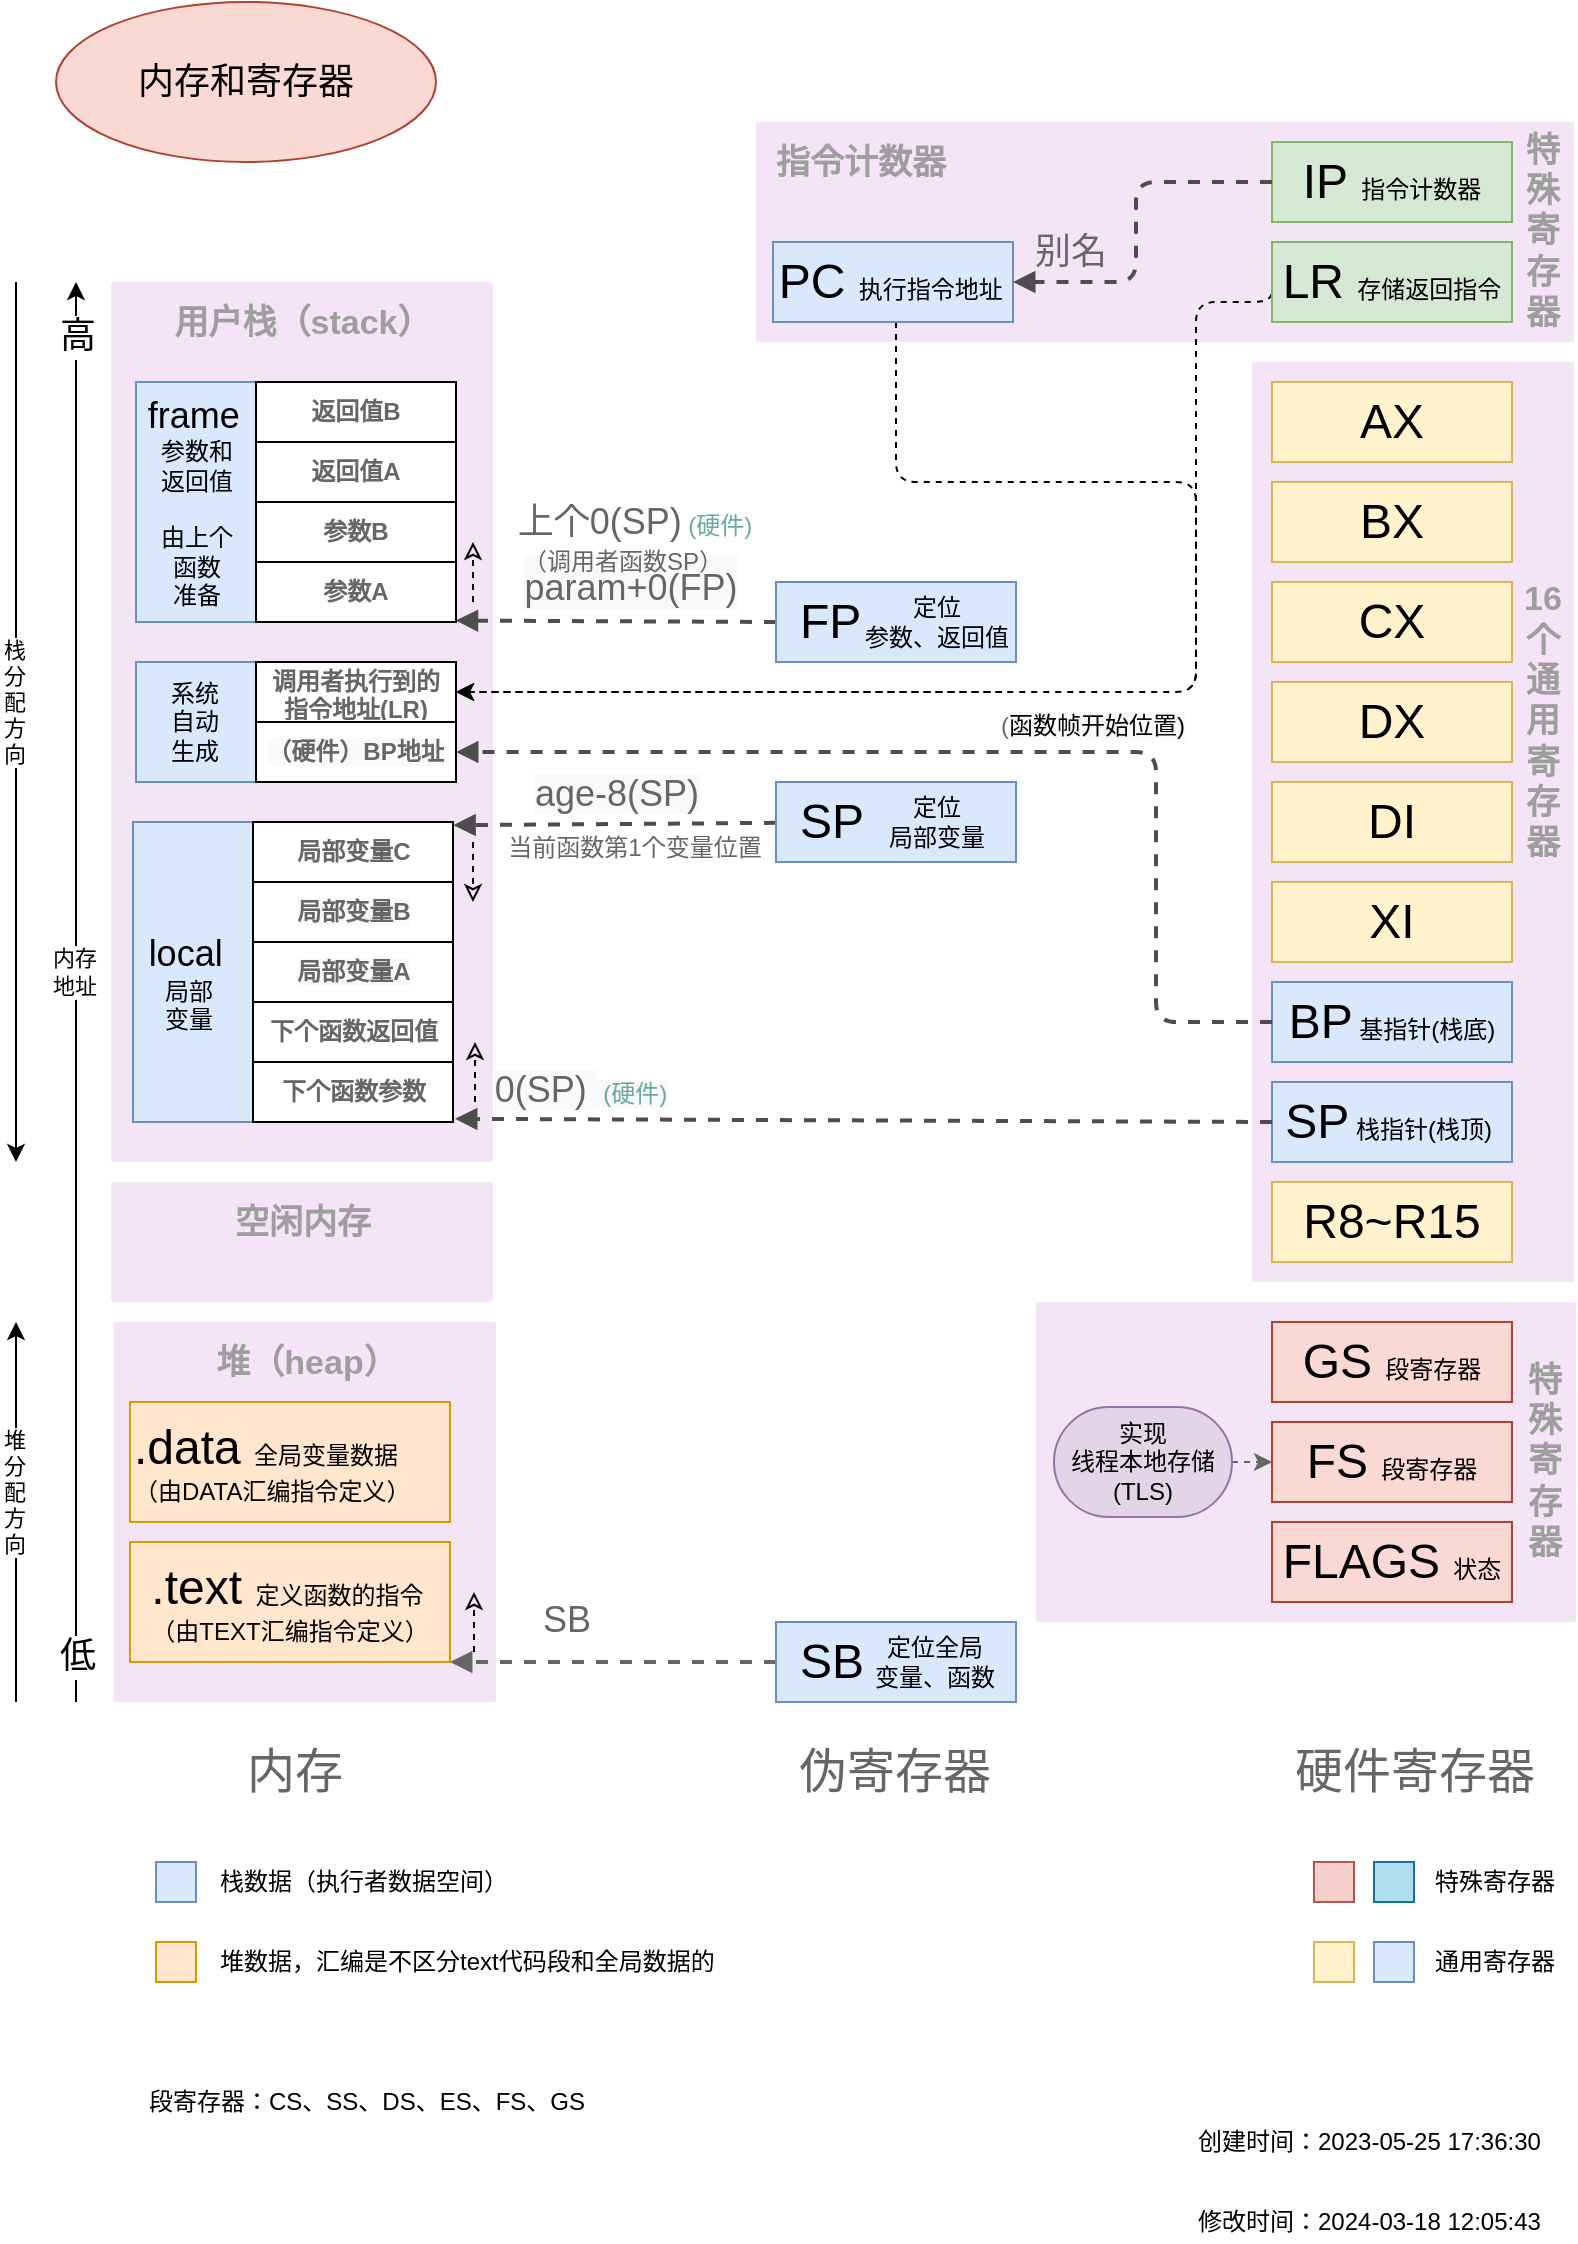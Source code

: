 <mxfile version="14.6.13" type="device"><diagram id="_9jU_y9cIoJaPiFrmsHA" name="第 1 页"><mxGraphModel dx="1106" dy="900" grid="1" gridSize="10" guides="1" tooltips="1" connect="1" arrows="1" fold="1" page="1" pageScale="1" pageWidth="827" pageHeight="1169" math="0" shadow="0"><root><mxCell id="0"/><mxCell id="1" parent="0"/><mxCell id="GEC_z9Wxv2ZtqT4sOv7b-8" value="" style="points=[[0,0,0],[0.25,0,0],[0.5,0,0],[0.75,0,0],[1,0,0],[1,0.25,0],[1,0.5,0],[1,0.75,0],[1,1,0],[0.75,1,0],[0.5,1,0],[0.25,1,0],[0,1,0],[0,0.75,0],[0,0.5,0],[0,0.25,0]];rounded=1;absoluteArcSize=1;arcSize=2;html=1;strokeColor=none;gradientColor=none;shadow=0;dashed=0;fontSize=12;fontColor=#9E9E9E;align=center;verticalAlign=top;spacing=10;spacingTop=-4;fillColor=#F3E5F5;" vertex="1" parent="1"><mxGeometry x="530" y="690" width="270" height="160" as="geometry"/></mxCell><mxCell id="GEC_z9Wxv2ZtqT4sOv7b-4" value="" style="points=[[0,0,0],[0.25,0,0],[0.5,0,0],[0.75,0,0],[1,0,0],[1,0.25,0],[1,0.5,0],[1,0.75,0],[1,1,0],[0.75,1,0],[0.5,1,0],[0.25,1,0],[0,1,0],[0,0.75,0],[0,0.5,0],[0,0.25,0]];rounded=1;absoluteArcSize=1;arcSize=2;html=1;strokeColor=none;gradientColor=none;shadow=0;dashed=0;fontSize=12;fontColor=#9E9E9E;align=center;verticalAlign=top;spacing=10;spacingTop=-4;fillColor=#F3E5F5;" vertex="1" parent="1"><mxGeometry x="638" y="220" width="161" height="460" as="geometry"/></mxCell><mxCell id="GEC_z9Wxv2ZtqT4sOv7b-2" value="&lt;font style=&quot;font-size: 17px&quot;&gt;&lt;b&gt;指令计数器&lt;/b&gt;&lt;/font&gt;" style="points=[[0,0,0],[0.25,0,0],[0.5,0,0],[0.75,0,0],[1,0,0],[1,0.25,0],[1,0.5,0],[1,0.75,0],[1,1,0],[0.75,1,0],[0.5,1,0],[0.25,1,0],[0,1,0],[0,0.75,0],[0,0.5,0],[0,0.25,0]];rounded=1;absoluteArcSize=1;arcSize=2;html=1;strokeColor=none;gradientColor=none;shadow=0;dashed=0;fontSize=12;fontColor=#9E9E9E;align=left;verticalAlign=top;spacing=10;spacingTop=-4;fillColor=#F3E5F5;" vertex="1" parent="1"><mxGeometry x="390" y="100" width="409" height="110" as="geometry"/></mxCell><mxCell id="xG5q9P5-n4BOhxE1nkDH-1" value="&lt;font style=&quot;font-size: 17px&quot;&gt;&lt;b&gt;用户栈（stack）&lt;/b&gt;&lt;/font&gt;" style="points=[[0,0,0],[0.25,0,0],[0.5,0,0],[0.75,0,0],[1,0,0],[1,0.25,0],[1,0.5,0],[1,0.75,0],[1,1,0],[0.75,1,0],[0.5,1,0],[0.25,1,0],[0,1,0],[0,0.75,0],[0,0.5,0],[0,0.25,0]];rounded=1;absoluteArcSize=1;arcSize=2;html=1;strokeColor=none;gradientColor=none;shadow=0;dashed=0;fontSize=12;fontColor=#9E9E9E;align=center;verticalAlign=top;spacing=10;spacingTop=-4;fillColor=#F3E5F5;" parent="1" vertex="1"><mxGeometry x="67.5" y="180" width="191" height="440" as="geometry"/></mxCell><mxCell id="xG5q9P5-n4BOhxE1nkDH-3" value="堆（heap）" style="points=[[0,0,0],[0.25,0,0],[0.5,0,0],[0.75,0,0],[1,0,0],[1,0.25,0],[1,0.5,0],[1,0.75,0],[1,1,0],[0.75,1,0],[0.5,1,0],[0.25,1,0],[0,1,0],[0,0.75,0],[0,0.5,0],[0,0.25,0]];rounded=1;absoluteArcSize=1;arcSize=2;html=1;strokeColor=none;gradientColor=none;shadow=0;dashed=0;fontSize=17;fontColor=#9E9E9E;align=center;verticalAlign=top;spacing=10;spacingTop=-4;fillColor=#F3E5F5;fontStyle=1" parent="1" vertex="1"><mxGeometry x="69" y="700" width="191" height="190" as="geometry"/></mxCell><mxCell id="A-30bBlidZVVHHvsrLKz-10" value="内存" style="text;html=1;align=center;verticalAlign=middle;resizable=0;points=[];autosize=1;strokeColor=none;fontColor=#666;fontSize=24;" parent="1" vertex="1"><mxGeometry x="129" y="910" width="60" height="30" as="geometry"/></mxCell><mxCell id="A-30bBlidZVVHHvsrLKz-22" value="FLAGS&amp;nbsp;&lt;font style=&quot;font-size: 12px&quot;&gt;状态&lt;/font&gt;" style="whiteSpace=wrap;html=1;fontSize=24;fillColor=#fad9d5;strokeColor=#ae4132;" parent="1" vertex="1"><mxGeometry x="648" y="800" width="120" height="40" as="geometry"/></mxCell><mxCell id="A-30bBlidZVVHHvsrLKz-23" value="DX" style="whiteSpace=wrap;html=1;fontSize=24;fillColor=#fff2cc;strokeColor=#d6b656;" parent="1" vertex="1"><mxGeometry x="648" y="380" width="120" height="40" as="geometry"/></mxCell><mxCell id="A-30bBlidZVVHHvsrLKz-24" value="IP&amp;nbsp;&lt;font style=&quot;font-size: 12px&quot;&gt;指令计数器&lt;/font&gt;" style="whiteSpace=wrap;html=1;fontSize=24;strokeColor=#82b366;fillColor=#D5E8D4;" parent="1" vertex="1"><mxGeometry x="648" y="110" width="120" height="40" as="geometry"/></mxCell><mxCell id="A-30bBlidZVVHHvsrLKz-25" value="CX" style="whiteSpace=wrap;html=1;fontSize=24;fillColor=#fff2cc;strokeColor=#d6b656;" parent="1" vertex="1"><mxGeometry x="648" y="330" width="120" height="40" as="geometry"/></mxCell><mxCell id="A-30bBlidZVVHHvsrLKz-26" value="BP&lt;font style=&quot;font-size: 12px&quot;&gt;&amp;nbsp;&lt;/font&gt;&lt;font style=&quot;font-size: 12px&quot;&gt;&lt;font style=&quot;font-size: 12px&quot;&gt;&lt;font style=&quot;font-size: 12px&quot;&gt;基指针(&lt;/font&gt;栈底)&lt;/font&gt;&lt;br&gt;&lt;/font&gt;" style="whiteSpace=wrap;html=1;fontSize=24;fillColor=#dae8fc;strokeColor=#6c8ebf;" parent="1" vertex="1"><mxGeometry x="648" y="530" width="120" height="40" as="geometry"/></mxCell><mxCell id="A-30bBlidZVVHHvsrLKz-27" value="R8~R15" style="whiteSpace=wrap;html=1;fontSize=24;fillColor=#fff2cc;strokeColor=#d6b656;" parent="1" vertex="1"><mxGeometry x="648" y="630" width="120" height="40" as="geometry"/></mxCell><mxCell id="A-30bBlidZVVHHvsrLKz-28" value="AX" style="whiteSpace=wrap;html=1;fontSize=24;fillColor=#fff2cc;strokeColor=#d6b656;" parent="1" vertex="1"><mxGeometry x="648" y="230" width="120" height="40" as="geometry"/></mxCell><mxCell id="A-30bBlidZVVHHvsrLKz-29" value="BX" style="whiteSpace=wrap;html=1;fontSize=24;fillColor=#fff2cc;strokeColor=#d6b656;" parent="1" vertex="1"><mxGeometry x="648" y="280" width="120" height="40" as="geometry"/></mxCell><mxCell id="A-30bBlidZVVHHvsrLKz-30" value="SP&lt;font style=&quot;font-size: 12px&quot;&gt;&amp;nbsp;&lt;font style=&quot;font-size: 12px&quot;&gt;栈指针(栈顶)&lt;/font&gt;&lt;/font&gt;&lt;font style=&quot;font-size: 12px&quot;&gt;&amp;nbsp;&lt;/font&gt;" style="whiteSpace=wrap;html=1;fontSize=24;fillColor=#dae8fc;strokeColor=#6c8ebf;" parent="1" vertex="1"><mxGeometry x="648" y="580" width="120" height="40" as="geometry"/></mxCell><mxCell id="A-30bBlidZVVHHvsrLKz-35" value=".data&amp;nbsp;&lt;span style=&quot;font-size: 12px&quot;&gt;全局变量数据&lt;br&gt;&lt;div style=&quot;text-align: center&quot;&gt;&lt;span&gt;（由DATA汇编指令定义）&lt;/span&gt;&lt;/div&gt;&lt;/span&gt;" style="whiteSpace=wrap;html=1;fontSize=24;fillColor=#ffe6cc;strokeColor=#d79b00;align=left;" parent="1" vertex="1"><mxGeometry x="77" y="740" width="160" height="60" as="geometry"/></mxCell><mxCell id="A-30bBlidZVVHHvsrLKz-38" value="&lt;div style=&quot;text-align: left&quot;&gt;&lt;span&gt;.text&amp;nbsp;&lt;/span&gt;&lt;font style=&quot;font-size: 12px&quot;&gt;定义函数的指令&lt;/font&gt;&lt;/div&gt;&lt;font style=&quot;font-size: 12px&quot;&gt;&lt;div style=&quot;text-align: left&quot;&gt;&lt;span&gt;（由TEXT汇编指令定义）&lt;/span&gt;&lt;/div&gt;&lt;/font&gt;" style="whiteSpace=wrap;html=1;fontSize=24;fillColor=#ffe6cc;strokeColor=#d79b00;" parent="1" vertex="1"><mxGeometry x="77" y="810" width="160" height="60" as="geometry"/></mxCell><mxCell id="A-30bBlidZVVHHvsrLKz-39" value="硬件寄存器" style="text;html=1;align=center;verticalAlign=middle;resizable=0;points=[];autosize=1;strokeColor=none;fontSize=24;fontColor=#666;" parent="1" vertex="1"><mxGeometry x="648.5" y="910" width="140" height="30" as="geometry"/></mxCell><mxCell id="GEC_z9Wxv2ZtqT4sOv7b-3" style="edgeStyle=orthogonalEdgeStyle;rounded=1;orthogonalLoop=1;jettySize=auto;html=1;entryX=1;entryY=0.5;entryDx=0;entryDy=0;dashed=1;labelBackgroundColor=none;" edge="1" parent="1" source="A-30bBlidZVVHHvsrLKz-40" target="Opzh6pNCMMggFiewdDcl-34"><mxGeometry relative="1" as="geometry"><Array as="points"><mxPoint x="460" y="280"/><mxPoint x="610" y="280"/><mxPoint x="610" y="385"/></Array></mxGeometry></mxCell><mxCell id="A-30bBlidZVVHHvsrLKz-40" value="PC&amp;nbsp;&lt;font style=&quot;font-size: 12px&quot;&gt;执行指令地址&amp;nbsp;&lt;/font&gt;" style="whiteSpace=wrap;html=1;fontSize=24;fillColor=#dae8fc;strokeColor=#6c8ebf;align=center;" parent="1" vertex="1"><mxGeometry x="398.5" y="160" width="120" height="40" as="geometry"/></mxCell><mxCell id="A-30bBlidZVVHHvsrLKz-53" value="伪寄存器" style="text;html=1;align=center;verticalAlign=middle;resizable=0;points=[];autosize=1;strokeColor=none;fontSize=24;fontColor=#666;" parent="1" vertex="1"><mxGeometry x="403.5" y="910" width="110" height="30" as="geometry"/></mxCell><mxCell id="A-30bBlidZVVHHvsrLKz-58" value="&lt;span style=&quot;font-size: 18px ; background-color: rgb(248 , 249 , 250)&quot;&gt;0(SP)&amp;nbsp;&lt;/span&gt;&lt;span style=&quot;color: rgb(103 , 171 , 159) ; font-size: 12px ; background-color: rgb(248 , 249 , 250)&quot;&gt;&amp;nbsp;(硬件)&lt;/span&gt;" style="html=1;verticalAlign=bottom;endArrow=block;shadow=0;dashed=1;fontSize=24;fontColor=#666;strokeColor=#4D4D4D;strokeWidth=2;exitX=0;exitY=0.5;exitDx=0;exitDy=0;entryX=1.01;entryY=0.947;entryDx=0;entryDy=0;entryPerimeter=0;" parent="1" source="A-30bBlidZVVHHvsrLKz-30" target="Opzh6pNCMMggFiewdDcl-31" edge="1"><mxGeometry x="0.696" width="80" relative="1" as="geometry"><mxPoint x="530" y="630" as="sourcePoint"/><mxPoint x="300" y="620" as="targetPoint"/><mxPoint as="offset"/></mxGeometry></mxCell><mxCell id="A-30bBlidZVVHHvsrLKz-59" value="&lt;span style=&quot;font-size: 18px ; background-color: rgb(248 , 249 , 250)&quot;&gt;age-8(SP)&lt;/span&gt;" style="html=1;verticalAlign=bottom;endArrow=block;shadow=0;dashed=1;fontSize=24;fontColor=#666;strokeColor=#4D4D4D;strokeWidth=2;entryX=1.002;entryY=0.053;entryDx=0;entryDy=0;entryPerimeter=0;" parent="1" source="A-30bBlidZVVHHvsrLKz-42" target="Opzh6pNCMMggFiewdDcl-21" edge="1"><mxGeometry width="80" relative="1" as="geometry"><mxPoint x="270" y="160" as="sourcePoint"/><mxPoint x="350" y="160" as="targetPoint"/></mxGeometry></mxCell><mxCell id="A-30bBlidZVVHHvsrLKz-61" value="&lt;span style=&quot;background-color: rgb(248 , 249 , 250)&quot;&gt;&lt;span style=&quot;font-size: 18px&quot;&gt;param+0(FP)&lt;/span&gt;&lt;/span&gt;" style="html=1;verticalAlign=bottom;endArrow=block;shadow=0;dashed=1;fontSize=24;fontColor=#666;strokeColor=#4D4D4D;strokeWidth=2;exitX=0;exitY=0.5;exitDx=0;exitDy=0;entryX=0.999;entryY=0.994;entryDx=0;entryDy=0;entryPerimeter=0;" parent="1" source="A-30bBlidZVVHHvsrLKz-41" target="Opzh6pNCMMggFiewdDcl-4" edge="1"><mxGeometry x="-0.088" y="-2" width="80" relative="1" as="geometry"><mxPoint x="380" y="530" as="sourcePoint"/><mxPoint x="460" y="530" as="targetPoint"/><mxPoint as="offset"/></mxGeometry></mxCell><mxCell id="A-30bBlidZVVHHvsrLKz-66" value="&lt;span style=&quot;font-size: 18px&quot;&gt;别名&lt;/span&gt;" style="html=1;verticalAlign=bottom;endArrow=block;shadow=0;edgeStyle=orthogonalEdgeStyle;dashed=1;fontSize=24;fontColor=#666;strokeColor=#4D4D4D;strokeWidth=2;exitX=0;exitY=0.5;exitDx=0;exitDy=0;entryX=1;entryY=0.5;entryDx=0;entryDy=0;labelBackgroundColor=none;" parent="1" source="A-30bBlidZVVHHvsrLKz-24" target="A-30bBlidZVVHHvsrLKz-40" edge="1"><mxGeometry x="0.686" width="80" relative="1" as="geometry"><mxPoint x="490" y="250" as="sourcePoint"/><mxPoint x="570" y="250" as="targetPoint"/><mxPoint as="offset"/><Array as="points"><mxPoint x="580" y="130"/><mxPoint x="580" y="180"/></Array></mxGeometry></mxCell><mxCell id="A-30bBlidZVVHHvsrLKz-67" value="&lt;font style=&quot;font-size: 12px&quot;&gt;(&lt;/font&gt;&lt;font style=&quot;font-size: 12px&quot;&gt;&lt;span style=&quot;color: rgb(0 , 0 , 0) ; background-color: rgb(248 , 249 , 250)&quot;&gt;&lt;font style=&quot;font-size: 12px&quot;&gt;函数帧开始位置)&lt;/font&gt;&lt;/span&gt;&lt;br&gt;&lt;/font&gt;" style="html=1;verticalAlign=bottom;endArrow=block;shadow=0;edgeStyle=orthogonalEdgeStyle;dashed=1;fontSize=24;fontColor=#666;strokeColor=#4D4D4D;strokeWidth=2;exitX=0;exitY=0.5;exitDx=0;exitDy=0;entryX=1;entryY=0.5;entryDx=0;entryDy=0;" parent="1" source="A-30bBlidZVVHHvsrLKz-26" target="Opzh6pNCMMggFiewdDcl-36" edge="1"><mxGeometry x="-0.17" width="80" relative="1" as="geometry"><mxPoint x="480" y="630" as="sourcePoint"/><mxPoint x="560" y="630" as="targetPoint"/><mxPoint as="offset"/><Array as="points"><mxPoint x="590" y="550"/><mxPoint x="590" y="415"/></Array></mxGeometry></mxCell><mxCell id="o35U1CBubqKOdYUTHkpp-1" value="" style="endArrow=classic;html=1;" parent="1" edge="1"><mxGeometry relative="1" as="geometry"><mxPoint x="50" y="890" as="sourcePoint"/><mxPoint x="50" y="180" as="targetPoint"/></mxGeometry></mxCell><mxCell id="o35U1CBubqKOdYUTHkpp-2" value="内存&lt;br&gt;地址" style="edgeLabel;resizable=0;html=1;align=center;verticalAlign=middle;rotation=0;" parent="o35U1CBubqKOdYUTHkpp-1" connectable="0" vertex="1"><mxGeometry relative="1" as="geometry"><mxPoint x="-1" y="-10" as="offset"/></mxGeometry></mxCell><mxCell id="o35U1CBubqKOdYUTHkpp-3" value="&lt;font style=&quot;font-size: 18px&quot;&gt;低&lt;/font&gt;" style="edgeLabel;resizable=0;html=1;align=left;verticalAlign=bottom;" parent="o35U1CBubqKOdYUTHkpp-1" connectable="0" vertex="1"><mxGeometry x="-1" relative="1" as="geometry"><mxPoint x="-10" y="-10" as="offset"/></mxGeometry></mxCell><mxCell id="o35U1CBubqKOdYUTHkpp-4" value="&lt;font style=&quot;font-size: 18px&quot;&gt;高&lt;/font&gt;" style="edgeLabel;resizable=0;html=1;align=right;verticalAlign=bottom;" parent="o35U1CBubqKOdYUTHkpp-1" connectable="0" vertex="1"><mxGeometry x="1" relative="1" as="geometry"><mxPoint x="10" y="40" as="offset"/></mxGeometry></mxCell><mxCell id="9GGzm2OH7l2t0rBogBeC-8" value="" style="whiteSpace=wrap;html=1;fillColor=#dae8fc;strokeColor=#6c8ebf;" parent="1" vertex="1"><mxGeometry x="90" y="970" width="20" height="20" as="geometry"/></mxCell><mxCell id="9GGzm2OH7l2t0rBogBeC-9" value="栈数据（执行者数据空间）" style="text;html=1;align=left;verticalAlign=middle;resizable=0;points=[];autosize=1;strokeColor=none;" parent="1" vertex="1"><mxGeometry x="120" y="970" width="160" height="20" as="geometry"/></mxCell><mxCell id="9GGzm2OH7l2t0rBogBeC-10" value="" style="whiteSpace=wrap;html=1;fillColor=#ffe6cc;strokeColor=#d79b00;" parent="1" vertex="1"><mxGeometry x="90" y="1010" width="20" height="20" as="geometry"/></mxCell><mxCell id="9GGzm2OH7l2t0rBogBeC-11" value="堆数据，汇编是不区分text代码段和全局数据的" style="text;html=1;align=left;verticalAlign=middle;resizable=0;points=[];autosize=1;strokeColor=none;" parent="1" vertex="1"><mxGeometry x="120" y="1010" width="260" height="20" as="geometry"/></mxCell><mxCell id="9GGzm2OH7l2t0rBogBeC-14" value="&lt;font style=&quot;font-size: 18px&quot;&gt;内存和寄存器&lt;/font&gt;" style="ellipse;whiteSpace=wrap;html=1;fillColor=#fad9d5;strokeColor=#ae4132;" parent="1" vertex="1"><mxGeometry x="40" y="40" width="190" height="80" as="geometry"/></mxCell><mxCell id="9GGzm2OH7l2t0rBogBeC-15" value="创建时间：2023-05-25 17:36:30" style="text;html=1;align=left;verticalAlign=middle;resizable=0;points=[];autosize=1;strokeColor=none;" parent="1" vertex="1"><mxGeometry x="609" y="1100" width="190" height="20" as="geometry"/></mxCell><mxCell id="g93apVVfqvFQGLOAdrz7-1" value="" style="endArrow=classic;html=1;dashed=1;endFill=0;" parent="1" edge="1"><mxGeometry width="50" height="50" relative="1" as="geometry"><mxPoint x="248.5" y="340" as="sourcePoint"/><mxPoint x="248.5" y="310" as="targetPoint"/></mxGeometry></mxCell><mxCell id="g93apVVfqvFQGLOAdrz7-2" value="" style="endArrow=classic;html=1;dashed=1;endFill=0;" parent="1" edge="1"><mxGeometry width="50" height="50" relative="1" as="geometry"><mxPoint x="248.5" y="460" as="sourcePoint"/><mxPoint x="248.5" y="490" as="targetPoint"/></mxGeometry></mxCell><mxCell id="g93apVVfqvFQGLOAdrz7-3" value="" style="endArrow=classic;html=1;dashed=1;endFill=0;" parent="1" edge="1"><mxGeometry width="50" height="50" relative="1" as="geometry"><mxPoint x="249.5" y="590" as="sourcePoint"/><mxPoint x="249.5" y="560" as="targetPoint"/></mxGeometry></mxCell><mxCell id="g93apVVfqvFQGLOAdrz7-4" value="" style="endArrow=classic;html=1;dashed=1;endFill=0;" parent="1" edge="1"><mxGeometry width="50" height="50" relative="1" as="geometry"><mxPoint x="249" y="865" as="sourcePoint"/><mxPoint x="249" y="835" as="targetPoint"/></mxGeometry></mxCell><mxCell id="3LcSwFCg9g26O4sH-3WA-1" value="" style="whiteSpace=wrap;html=1;fillColor=#b1ddf0;strokeColor=#10739e;" parent="1" vertex="1"><mxGeometry x="699" y="970" width="20" height="20" as="geometry"/></mxCell><mxCell id="3LcSwFCg9g26O4sH-3WA-2" value="" style="whiteSpace=wrap;html=1;fillColor=#fff2cc;strokeColor=#d6b656;" parent="1" vertex="1"><mxGeometry x="669" y="1010" width="20" height="20" as="geometry"/></mxCell><mxCell id="3LcSwFCg9g26O4sH-3WA-3" value="" style="whiteSpace=wrap;html=1;fillColor=#f8cecc;strokeColor=#b85450;" parent="1" vertex="1"><mxGeometry x="669" y="970" width="20" height="20" as="geometry"/></mxCell><mxCell id="3LcSwFCg9g26O4sH-3WA-6" value="" style="whiteSpace=wrap;html=1;fillColor=#dae8fc;strokeColor=#6c8ebf;" parent="1" vertex="1"><mxGeometry x="699" y="1010" width="20" height="20" as="geometry"/></mxCell><mxCell id="3LcSwFCg9g26O4sH-3WA-7" value="特殊寄存器" style="text;html=1;align=center;verticalAlign=middle;resizable=0;points=[];autosize=1;strokeColor=none;" parent="1" vertex="1"><mxGeometry x="719" y="970" width="80" height="20" as="geometry"/></mxCell><mxCell id="3LcSwFCg9g26O4sH-3WA-8" value="通用寄存器" style="text;html=1;align=center;verticalAlign=middle;resizable=0;points=[];autosize=1;strokeColor=none;" parent="1" vertex="1"><mxGeometry x="719" y="1010" width="80" height="20" as="geometry"/></mxCell><mxCell id="M3PKboXZ3-TVrJHkPTtl-1" value="修改时间：2024-03-18 12:05:43" style="text;html=1;align=left;verticalAlign=middle;resizable=0;points=[];autosize=1;strokeColor=none;" parent="1" vertex="1"><mxGeometry x="609" y="1140" width="190" height="20" as="geometry"/></mxCell><mxCell id="M3PKboXZ3-TVrJHkPTtl-3" value="&lt;font style=&quot;font-size: 18px&quot; color=&quot;#666666&quot;&gt;SB&lt;/font&gt;" style="html=1;verticalAlign=bottom;endArrow=block;shadow=0;edgeStyle=orthogonalEdgeStyle;exitX=0;exitY=0.5;exitDx=0;exitDy=0;entryX=1;entryY=1;entryDx=0;entryDy=0;strokeWidth=2;dashed=1;strokeColor=#666666;" parent="1" source="A-30bBlidZVVHHvsrLKz-43" target="A-30bBlidZVVHHvsrLKz-38" edge="1"><mxGeometry x="0.288" y="-7" width="80" relative="1" as="geometry"><mxPoint x="259" y="910" as="sourcePoint"/><mxPoint x="339" y="910" as="targetPoint"/><mxPoint as="offset"/><Array as="points"><mxPoint x="360" y="870"/><mxPoint x="360" y="870"/></Array></mxGeometry></mxCell><mxCell id="IimvAa2vn0PWFVAMue_E-1" value="XI" style="whiteSpace=wrap;html=1;fontSize=24;fillColor=#fff2cc;strokeColor=#d6b656;" parent="1" vertex="1"><mxGeometry x="648" y="480" width="120" height="40" as="geometry"/></mxCell><mxCell id="IimvAa2vn0PWFVAMue_E-2" value="DI" style="whiteSpace=wrap;html=1;fontSize=24;fillColor=#fff2cc;strokeColor=#d6b656;" parent="1" vertex="1"><mxGeometry x="648" y="430" width="120" height="40" as="geometry"/></mxCell><mxCell id="IimvAa2vn0PWFVAMue_E-3" value="GS&amp;nbsp;&lt;font style=&quot;font-size: 12px&quot;&gt;段寄存器&lt;/font&gt;" style="whiteSpace=wrap;html=1;fontSize=24;fillColor=#fad9d5;strokeColor=#ae4132;" parent="1" vertex="1"><mxGeometry x="648" y="700" width="120" height="40" as="geometry"/></mxCell><mxCell id="IimvAa2vn0PWFVAMue_E-4" value="FS&amp;nbsp;&lt;font style=&quot;font-size: 12px&quot;&gt;段寄存器&lt;/font&gt;" style="whiteSpace=wrap;html=1;fontSize=24;fillColor=#fad9d5;strokeColor=#ae4132;" parent="1" vertex="1"><mxGeometry x="648" y="750" width="120" height="40" as="geometry"/></mxCell><mxCell id="GEC_z9Wxv2ZtqT4sOv7b-1" style="edgeStyle=orthogonalEdgeStyle;rounded=1;orthogonalLoop=1;jettySize=auto;html=1;entryX=1;entryY=0.5;entryDx=0;entryDy=0;dashed=1;exitX=0;exitY=0.5;exitDx=0;exitDy=0;" edge="1" parent="1" source="UX6-l4WD4oVfbNWo23KT-1" target="Opzh6pNCMMggFiewdDcl-34"><mxGeometry relative="1" as="geometry"><Array as="points"><mxPoint x="610" y="190"/><mxPoint x="610" y="385"/></Array></mxGeometry></mxCell><mxCell id="UX6-l4WD4oVfbNWo23KT-1" value="LR&amp;nbsp;&lt;font style=&quot;font-size: 12px&quot;&gt;存储返回指令&lt;/font&gt;" style="whiteSpace=wrap;html=1;fontSize=24;fillColor=#d5e8d4;strokeColor=#82b366;" parent="1" vertex="1"><mxGeometry x="648" y="160" width="120" height="40" as="geometry"/></mxCell><mxCell id="jdSuW_n-cdg0_28Nof9S-6" value="" style="group" parent="1" vertex="1" connectable="0"><mxGeometry x="263" y="290" width="131" height="40" as="geometry"/></mxCell><mxCell id="IimvAa2vn0PWFVAMue_E-9" value="&lt;font style=&quot;font-size: 18px&quot; color=&quot;#666666&quot;&gt;上个0(SP)&lt;/font&gt;&lt;font style=&quot;font-size: 12px&quot;&gt;&lt;font color=&quot;#67ab9f&quot;&gt; (硬件)&lt;/font&gt;&lt;br&gt;&lt;/font&gt;" style="text;html=1;align=center;verticalAlign=middle;resizable=0;points=[];autosize=1;strokeColor=none;" parent="jdSuW_n-cdg0_28Nof9S-6" vertex="1"><mxGeometry x="1" width="130" height="20" as="geometry"/></mxCell><mxCell id="xNfDd6ZhUXg_oraUkIpE-4" value="&lt;font color=&quot;#666666&quot;&gt;（调用者函数SP）&lt;/font&gt;" style="text;html=1;align=center;verticalAlign=middle;resizable=0;points=[];autosize=1;strokeColor=none;" parent="jdSuW_n-cdg0_28Nof9S-6" vertex="1"><mxGeometry y="20" width="120" height="20" as="geometry"/></mxCell><mxCell id="jdSuW_n-cdg0_28Nof9S-31" style="edgeStyle=orthogonalEdgeStyle;rounded=0;orthogonalLoop=1;jettySize=auto;html=1;entryX=0;entryY=0.5;entryDx=0;entryDy=0;dashed=1;strokeColor=#666666;exitX=1;exitY=0.5;exitDx=0;exitDy=0;" parent="1" source="jdSuW_n-cdg0_28Nof9S-30" target="IimvAa2vn0PWFVAMue_E-4" edge="1"><mxGeometry relative="1" as="geometry"><mxPoint x="627" y="770" as="sourcePoint"/></mxGeometry></mxCell><mxCell id="jdSuW_n-cdg0_28Nof9S-30" value="&lt;span&gt;实现&lt;br&gt;线程本地存储&lt;br&gt;(TLS)&lt;/span&gt;" style="rounded=1;whiteSpace=wrap;html=1;fillColor=#e1d5e7;strokeColor=#9673a6;arcSize=50;" parent="1" vertex="1"><mxGeometry x="539" y="742.5" width="89" height="55" as="geometry"/></mxCell><mxCell id="jdSuW_n-cdg0_28Nof9S-41" value="&lt;font color=&quot;#666666&quot;&gt;当前函数第1个变量位置&lt;/font&gt;&lt;font color=&quot;#ff6666&quot;&gt;&lt;br&gt;&lt;/font&gt;" style="text;html=1;align=center;verticalAlign=middle;resizable=0;points=[];autosize=1;strokeColor=none;" parent="1" vertex="1"><mxGeometry x="258.5" y="453" width="140" height="20" as="geometry"/></mxCell><mxCell id="PDfHcHYtbGOhD44PXBsv-1" value="段寄存器：CS、SS、DS、ES、FS、GS" style="text;html=1;align=center;verticalAlign=middle;resizable=0;points=[];autosize=1;strokeColor=none;" parent="1" vertex="1"><mxGeometry x="80" y="1080" width="230" height="20" as="geometry"/></mxCell><mxCell id="rSD7Tdq3YP0rrLci_n8U-4" value="" style="group" parent="1" vertex="1" connectable="0"><mxGeometry x="80" y="370" width="160" height="60" as="geometry"/></mxCell><mxCell id="rSD7Tdq3YP0rrLci_n8U-1" value="&lt;font style=&quot;font-size: 12px&quot;&gt;&lt;br&gt;&lt;/font&gt;" style="whiteSpace=wrap;html=1;fontSize=24;fillColor=#dae8fc;strokeColor=#6c8ebf;" parent="rSD7Tdq3YP0rrLci_n8U-4" vertex="1"><mxGeometry width="160" height="60" as="geometry"/></mxCell><mxCell id="Opzh6pNCMMggFiewdDcl-33" value="" style="shape=table;html=1;whiteSpace=wrap;startSize=0;container=1;collapsible=0;childLayout=tableLayout;rounded=0;shadow=0;strokeColor=#000000;fillColor=#ffffff;gradientColor=none;arcSize=7;fontSize=12;" parent="rSD7Tdq3YP0rrLci_n8U-4" vertex="1"><mxGeometry x="60" width="100" height="60" as="geometry"/></mxCell><mxCell id="Opzh6pNCMMggFiewdDcl-34" style="shape=partialRectangle;html=1;whiteSpace=wrap;collapsible=0;dropTarget=0;pointerEvents=0;fillColor=none;top=0;left=0;bottom=0;right=0;points=[[0,0.5],[1,0.5]];portConstraint=eastwest;" parent="Opzh6pNCMMggFiewdDcl-33" vertex="1"><mxGeometry width="100" height="30" as="geometry"/></mxCell><mxCell id="Opzh6pNCMMggFiewdDcl-35" value="&lt;span style=&quot;color: rgb(102 , 102 , 102) ; font-weight: 700&quot;&gt;&lt;font style=&quot;font-size: 12px&quot;&gt;调用者执行到的&lt;br&gt;指令地址(LR)&lt;/font&gt;&lt;/span&gt;" style="shape=partialRectangle;html=1;whiteSpace=wrap;connectable=0;fillColor=none;top=0;left=0;bottom=0;right=0;overflow=hidden;" parent="Opzh6pNCMMggFiewdDcl-34" vertex="1"><mxGeometry width="100" height="30" as="geometry"/></mxCell><mxCell id="Opzh6pNCMMggFiewdDcl-36" value="" style="shape=partialRectangle;html=1;whiteSpace=wrap;collapsible=0;dropTarget=0;pointerEvents=0;fillColor=none;top=0;left=0;bottom=0;right=0;points=[[0,0.5],[1,0.5]];portConstraint=eastwest;" parent="Opzh6pNCMMggFiewdDcl-33" vertex="1"><mxGeometry y="30" width="100" height="30" as="geometry"/></mxCell><mxCell id="Opzh6pNCMMggFiewdDcl-37" value="&lt;span style=&quot;color: rgb(102 , 102 , 102) ; font-family: &amp;#34;helvetica&amp;#34; ; font-size: 12px ; font-style: normal ; font-weight: 700 ; letter-spacing: normal ; text-align: center ; text-indent: 0px ; text-transform: none ; word-spacing: 0px ; background-color: rgb(248 , 249 , 250) ; display: inline ; float: none&quot;&gt;（硬件）BP地址&lt;/span&gt;" style="shape=partialRectangle;html=1;whiteSpace=wrap;connectable=0;fillColor=none;top=0;left=0;bottom=0;right=0;overflow=hidden;" parent="Opzh6pNCMMggFiewdDcl-36" vertex="1"><mxGeometry width="100" height="30" as="geometry"/></mxCell><mxCell id="rSD7Tdq3YP0rrLci_n8U-2" value="系统&lt;br&gt;自动&lt;br&gt;生成" style="text;html=1;align=center;verticalAlign=middle;resizable=0;points=[];autosize=1;strokeColor=none;" parent="rSD7Tdq3YP0rrLci_n8U-4" vertex="1"><mxGeometry x="9" y="5" width="40" height="50" as="geometry"/></mxCell><mxCell id="rSD7Tdq3YP0rrLci_n8U-5" value="" style="group" parent="1" vertex="1" connectable="0"><mxGeometry x="75.5" y="450" width="163" height="150" as="geometry"/></mxCell><mxCell id="A-30bBlidZVVHHvsrLKz-34" value="" style="whiteSpace=wrap;html=1;fontSize=24;fillColor=#dae8fc;strokeColor=#6c8ebf;spacingLeft=5;spacingRight=5;" parent="rSD7Tdq3YP0rrLci_n8U-5" vertex="1"><mxGeometry x="3" width="160" height="150" as="geometry"/></mxCell><mxCell id="Opzh6pNCMMggFiewdDcl-3" value="&lt;font style=&quot;font-size: 18px&quot;&gt;local&lt;/font&gt;&lt;font&gt;&amp;nbsp;&lt;br&gt;局部&lt;br&gt;&amp;nbsp; &amp;nbsp;变量&amp;nbsp; &amp;nbsp;&lt;/font&gt;" style="text;html=1;align=center;verticalAlign=middle;resizable=0;points=[];autosize=1;strokeColor=none;" parent="rSD7Tdq3YP0rrLci_n8U-5" vertex="1"><mxGeometry y="55.909" width="60" height="50" as="geometry"/></mxCell><mxCell id="Opzh6pNCMMggFiewdDcl-20" value="" style="shape=table;html=1;whiteSpace=wrap;startSize=0;container=1;collapsible=0;childLayout=tableLayout;rounded=0;shadow=0;strokeColor=#000000;fillColor=#ffffff;gradientColor=none;arcSize=7;aspect=fixed;fontSize=12;" parent="rSD7Tdq3YP0rrLci_n8U-5" vertex="1"><mxGeometry x="63" width="100" height="150" as="geometry"/></mxCell><mxCell id="Opzh6pNCMMggFiewdDcl-21" style="shape=partialRectangle;html=1;whiteSpace=wrap;collapsible=0;dropTarget=0;pointerEvents=0;fillColor=none;top=0;left=0;bottom=0;right=0;points=[[0,0.5],[1,0.5]];portConstraint=eastwest;" parent="Opzh6pNCMMggFiewdDcl-20" vertex="1"><mxGeometry width="100" height="30" as="geometry"/></mxCell><mxCell id="Opzh6pNCMMggFiewdDcl-22" value="&lt;span style=&quot;color: rgb(102 , 102 , 102) ; font-weight: 700&quot;&gt;&lt;font style=&quot;font-size: 12px&quot;&gt;局部变量C&lt;/font&gt;&lt;/span&gt;" style="shape=partialRectangle;html=1;whiteSpace=wrap;connectable=0;fillColor=none;top=0;left=0;bottom=0;right=0;overflow=hidden;" parent="Opzh6pNCMMggFiewdDcl-21" vertex="1"><mxGeometry width="100" height="30" as="geometry"/></mxCell><mxCell id="Opzh6pNCMMggFiewdDcl-23" value="" style="shape=partialRectangle;html=1;whiteSpace=wrap;collapsible=0;dropTarget=0;pointerEvents=0;fillColor=none;top=0;left=0;bottom=0;right=0;points=[[0,0.5],[1,0.5]];portConstraint=eastwest;" parent="Opzh6pNCMMggFiewdDcl-20" vertex="1"><mxGeometry y="30" width="100" height="30" as="geometry"/></mxCell><mxCell id="Opzh6pNCMMggFiewdDcl-24" value="&lt;span style=&quot;color: rgb(102 , 102 , 102) ; font-family: &amp;#34;helvetica&amp;#34; ; font-size: 12px ; font-style: normal ; font-weight: 700 ; letter-spacing: normal ; text-align: center ; text-indent: 0px ; text-transform: none ; word-spacing: 0px ; background-color: rgb(248 , 249 , 250) ; display: inline ; float: none&quot;&gt;局部变量B&lt;/span&gt;" style="shape=partialRectangle;html=1;whiteSpace=wrap;connectable=0;fillColor=none;top=0;left=0;bottom=0;right=0;overflow=hidden;" parent="Opzh6pNCMMggFiewdDcl-23" vertex="1"><mxGeometry width="100" height="30" as="geometry"/></mxCell><mxCell id="Opzh6pNCMMggFiewdDcl-25" value="" style="shape=partialRectangle;html=1;whiteSpace=wrap;collapsible=0;dropTarget=0;pointerEvents=0;fillColor=none;top=0;left=0;bottom=0;right=0;points=[[0,0.5],[1,0.5]];portConstraint=eastwest;" parent="Opzh6pNCMMggFiewdDcl-20" vertex="1"><mxGeometry y="60" width="100" height="30" as="geometry"/></mxCell><mxCell id="Opzh6pNCMMggFiewdDcl-26" value="&lt;span style=&quot;color: rgb(102 , 102 , 102) ; font-family: &amp;#34;helvetica&amp;#34; ; font-size: 12px ; font-style: normal ; font-weight: 700 ; letter-spacing: normal ; text-align: center ; text-indent: 0px ; text-transform: none ; word-spacing: 0px ; background-color: rgb(248 , 249 , 250) ; display: inline ; float: none&quot;&gt;局部变量A&lt;/span&gt;" style="shape=partialRectangle;html=1;whiteSpace=wrap;connectable=0;fillColor=none;top=0;left=0;bottom=0;right=0;overflow=hidden;" parent="Opzh6pNCMMggFiewdDcl-25" vertex="1"><mxGeometry width="100" height="30" as="geometry"/></mxCell><mxCell id="Opzh6pNCMMggFiewdDcl-29" style="shape=partialRectangle;html=1;whiteSpace=wrap;collapsible=0;dropTarget=0;pointerEvents=0;fillColor=none;top=0;left=0;bottom=0;right=0;points=[[0,0.5],[1,0.5]];portConstraint=eastwest;" parent="Opzh6pNCMMggFiewdDcl-20" vertex="1"><mxGeometry y="90" width="100" height="30" as="geometry"/></mxCell><mxCell id="Opzh6pNCMMggFiewdDcl-30" value="&lt;font color=&quot;#666666&quot; face=&quot;helvetica&quot;&gt;&lt;b&gt;下个函数返回值&lt;/b&gt;&lt;/font&gt;" style="shape=partialRectangle;html=1;whiteSpace=wrap;connectable=0;fillColor=none;top=0;left=0;bottom=0;right=0;overflow=hidden;" parent="Opzh6pNCMMggFiewdDcl-29" vertex="1"><mxGeometry width="100" height="30" as="geometry"/></mxCell><mxCell id="Opzh6pNCMMggFiewdDcl-31" style="shape=partialRectangle;html=1;whiteSpace=wrap;collapsible=0;dropTarget=0;pointerEvents=0;fillColor=none;top=0;left=0;bottom=0;right=0;points=[[0,0.5],[1,0.5]];portConstraint=eastwest;" parent="Opzh6pNCMMggFiewdDcl-20" vertex="1"><mxGeometry y="120" width="100" height="30" as="geometry"/></mxCell><mxCell id="Opzh6pNCMMggFiewdDcl-32" value="&lt;span style=&quot;color: rgb(102 , 102 , 102) ; font-family: &amp;#34;helvetica&amp;#34; ; font-weight: 700&quot;&gt;下个函数参数&lt;/span&gt;" style="shape=partialRectangle;html=1;whiteSpace=wrap;connectable=0;fillColor=none;top=0;left=0;bottom=0;right=0;overflow=hidden;" parent="Opzh6pNCMMggFiewdDcl-31" vertex="1"><mxGeometry width="100" height="30" as="geometry"/></mxCell><mxCell id="rSD7Tdq3YP0rrLci_n8U-6" value="" style="group" parent="1" vertex="1" connectable="0"><mxGeometry x="80" y="230" width="160" height="120" as="geometry"/></mxCell><mxCell id="A-30bBlidZVVHHvsrLKz-33" value="&lt;font style=&quot;font-size: 12px&quot;&gt;&lt;br&gt;&lt;/font&gt;" style="whiteSpace=wrap;html=1;fontSize=24;fillColor=#dae8fc;strokeColor=#6c8ebf;" parent="rSD7Tdq3YP0rrLci_n8U-6" vertex="1"><mxGeometry width="160" height="120" as="geometry"/></mxCell><mxCell id="Opzh6pNCMMggFiewdDcl-2" value="&lt;font&gt;&lt;font style=&quot;font-size: 18px&quot;&gt;frame&lt;/font&gt;&lt;font style=&quot;font-size: 12px&quot;&gt;&amp;nbsp;&lt;br&gt;参数和&lt;br&gt;返回值&lt;br&gt;&lt;br&gt;由上个&lt;br&gt;函数&lt;br&gt;准备&lt;br&gt;&lt;/font&gt;&lt;/font&gt;" style="text;html=1;align=center;verticalAlign=middle;resizable=0;points=[];autosize=1;strokeColor=none;" parent="rSD7Tdq3YP0rrLci_n8U-6" vertex="1"><mxGeometry y="5" width="60" height="110" as="geometry"/></mxCell><mxCell id="Opzh6pNCMMggFiewdDcl-4" value="" style="shape=table;html=1;whiteSpace=wrap;startSize=0;container=1;collapsible=0;childLayout=tableLayout;rounded=0;shadow=0;strokeColor=#000000;fillColor=#ffffff;gradientColor=none;arcSize=7;aspect=fixed;fontSize=12;" parent="rSD7Tdq3YP0rrLci_n8U-6" vertex="1"><mxGeometry x="60" width="100" height="120" as="geometry"/></mxCell><mxCell id="Opzh6pNCMMggFiewdDcl-18" style="shape=partialRectangle;html=1;whiteSpace=wrap;collapsible=0;dropTarget=0;pointerEvents=0;fillColor=none;top=0;left=0;bottom=0;right=0;points=[[0,0.5],[1,0.5]];portConstraint=eastwest;" parent="Opzh6pNCMMggFiewdDcl-4" vertex="1"><mxGeometry width="100" height="30" as="geometry"/></mxCell><mxCell id="Opzh6pNCMMggFiewdDcl-19" value="&lt;span style=&quot;color: rgb(102 , 102 , 102) ; font-weight: 700&quot;&gt;&lt;font style=&quot;font-size: 12px&quot;&gt;返回值B&lt;/font&gt;&lt;/span&gt;" style="shape=partialRectangle;html=1;whiteSpace=wrap;connectable=0;fillColor=none;top=0;left=0;bottom=0;right=0;overflow=hidden;" parent="Opzh6pNCMMggFiewdDcl-18" vertex="1"><mxGeometry width="100" height="30" as="geometry"/></mxCell><mxCell id="Opzh6pNCMMggFiewdDcl-5" value="" style="shape=partialRectangle;html=1;whiteSpace=wrap;collapsible=0;dropTarget=0;pointerEvents=0;fillColor=none;top=0;left=0;bottom=0;right=0;points=[[0,0.5],[1,0.5]];portConstraint=eastwest;" parent="Opzh6pNCMMggFiewdDcl-4" vertex="1"><mxGeometry y="30" width="100" height="30" as="geometry"/></mxCell><mxCell id="Opzh6pNCMMggFiewdDcl-6" value="&lt;span style=&quot;color: rgb(102 , 102 , 102) ; font-weight: 700&quot;&gt;&lt;font style=&quot;font-size: 12px&quot;&gt;返回值A&lt;/font&gt;&lt;/span&gt;" style="shape=partialRectangle;html=1;whiteSpace=wrap;connectable=0;fillColor=none;top=0;left=0;bottom=0;right=0;overflow=hidden;" parent="Opzh6pNCMMggFiewdDcl-5" vertex="1"><mxGeometry width="100" height="30" as="geometry"/></mxCell><mxCell id="Opzh6pNCMMggFiewdDcl-7" value="" style="shape=partialRectangle;html=1;whiteSpace=wrap;collapsible=0;dropTarget=0;pointerEvents=0;fillColor=none;top=0;left=0;bottom=0;right=0;points=[[0,0.5],[1,0.5]];portConstraint=eastwest;" parent="Opzh6pNCMMggFiewdDcl-4" vertex="1"><mxGeometry y="60" width="100" height="30" as="geometry"/></mxCell><mxCell id="Opzh6pNCMMggFiewdDcl-8" value="&lt;span style=&quot;color: rgb(102 , 102 , 102) ; font-weight: 700&quot;&gt;&lt;font style=&quot;font-size: 12px&quot;&gt;参数B&lt;/font&gt;&lt;/span&gt;" style="shape=partialRectangle;html=1;whiteSpace=wrap;connectable=0;fillColor=none;top=0;left=0;bottom=0;right=0;overflow=hidden;" parent="Opzh6pNCMMggFiewdDcl-7" vertex="1"><mxGeometry width="100" height="30" as="geometry"/></mxCell><mxCell id="Opzh6pNCMMggFiewdDcl-9" value="" style="shape=partialRectangle;html=1;whiteSpace=wrap;collapsible=0;dropTarget=0;pointerEvents=0;fillColor=none;top=0;left=0;bottom=0;right=0;points=[[0,0.5],[1,0.5]];portConstraint=eastwest;" parent="Opzh6pNCMMggFiewdDcl-4" vertex="1"><mxGeometry y="90" width="100" height="30" as="geometry"/></mxCell><mxCell id="Opzh6pNCMMggFiewdDcl-10" value="&lt;font color=&quot;#666666&quot; size=&quot;1&quot;&gt;&lt;b style=&quot;font-size: 12px&quot;&gt;参数A&lt;/b&gt;&lt;/font&gt;" style="shape=partialRectangle;html=1;whiteSpace=wrap;connectable=0;fillColor=none;top=0;left=0;bottom=0;right=0;overflow=hidden;" parent="Opzh6pNCMMggFiewdDcl-9" vertex="1"><mxGeometry width="100" height="30" as="geometry"/></mxCell><mxCell id="rSD7Tdq3YP0rrLci_n8U-7" value="空闲内存" style="points=[[0,0,0],[0.25,0,0],[0.5,0,0],[0.75,0,0],[1,0,0],[1,0.25,0],[1,0.5,0],[1,0.75,0],[1,1,0],[0.75,1,0],[0.5,1,0],[0.25,1,0],[0,1,0],[0,0.75,0],[0,0.5,0],[0,0.25,0]];rounded=1;absoluteArcSize=1;arcSize=2;html=1;strokeColor=none;gradientColor=none;shadow=0;dashed=0;fontSize=17;fontColor=#9E9E9E;align=center;verticalAlign=top;spacing=10;spacingTop=-4;fillColor=#F3E5F5;fontStyle=1" parent="1" vertex="1"><mxGeometry x="67.5" y="630" width="191" height="60" as="geometry"/></mxCell><mxCell id="rSD7Tdq3YP0rrLci_n8U-9" value="" style="endArrow=classic;html=1;" parent="1" edge="1"><mxGeometry relative="1" as="geometry"><mxPoint x="20" y="180" as="sourcePoint"/><mxPoint x="20" y="620" as="targetPoint"/></mxGeometry></mxCell><mxCell id="rSD7Tdq3YP0rrLci_n8U-10" value="栈&lt;br&gt;分&lt;br&gt;配&lt;br&gt;方&lt;br&gt;向" style="edgeLabel;resizable=0;html=1;align=center;verticalAlign=middle;rotation=0;" parent="rSD7Tdq3YP0rrLci_n8U-9" connectable="0" vertex="1"><mxGeometry relative="1" as="geometry"><mxPoint x="-1" y="-10" as="offset"/></mxGeometry></mxCell><mxCell id="rSD7Tdq3YP0rrLci_n8U-16" value="" style="endArrow=classic;html=1;" parent="1" edge="1"><mxGeometry relative="1" as="geometry"><mxPoint x="20" y="890" as="sourcePoint"/><mxPoint x="20" y="700" as="targetPoint"/></mxGeometry></mxCell><mxCell id="rSD7Tdq3YP0rrLci_n8U-17" value="堆&lt;br&gt;分&lt;br&gt;配&lt;br&gt;方&lt;br&gt;向" style="edgeLabel;resizable=0;html=1;align=center;verticalAlign=middle;rotation=0;" parent="rSD7Tdq3YP0rrLci_n8U-16" connectable="0" vertex="1"><mxGeometry relative="1" as="geometry"><mxPoint x="-1" y="-10" as="offset"/></mxGeometry></mxCell><mxCell id="GEC_z9Wxv2ZtqT4sOv7b-5" value="&lt;b style=&quot;color: rgb(158 , 158 , 158) ; font-size: 17px&quot;&gt;16&lt;br&gt;个&lt;br&gt;通&lt;br&gt;用&lt;br&gt;寄&lt;br&gt;存&lt;br&gt;器&lt;/b&gt;" style="text;html=1;align=center;verticalAlign=middle;resizable=0;points=[];autosize=1;strokeColor=none;" vertex="1" parent="1"><mxGeometry x="768" y="340" width="30" height="120" as="geometry"/></mxCell><mxCell id="GEC_z9Wxv2ZtqT4sOv7b-6" value="&lt;font color=&quot;#9e9e9e&quot;&gt;&lt;span style=&quot;font-size: 17px&quot;&gt;&lt;b&gt;特&lt;br&gt;殊&lt;br&gt;寄&lt;br&gt;存&lt;br&gt;器&lt;/b&gt;&lt;/span&gt;&lt;/font&gt;" style="text;html=1;align=center;verticalAlign=middle;resizable=0;points=[];autosize=1;strokeColor=none;" vertex="1" parent="1"><mxGeometry x="768" y="110" width="30" height="90" as="geometry"/></mxCell><mxCell id="GEC_z9Wxv2ZtqT4sOv7b-7" value="&lt;font color=&quot;#9e9e9e&quot;&gt;&lt;span style=&quot;font-size: 17px&quot;&gt;&lt;b&gt;特&lt;br&gt;殊&lt;br&gt;寄&lt;br&gt;存&lt;br&gt;器&lt;/b&gt;&lt;/span&gt;&lt;/font&gt;" style="text;html=1;align=center;verticalAlign=middle;resizable=0;points=[];autosize=1;strokeColor=none;" vertex="1" parent="1"><mxGeometry x="769" y="725" width="30" height="90" as="geometry"/></mxCell><mxCell id="GEC_z9Wxv2ZtqT4sOv7b-12" value="" style="group" vertex="1" connectable="0" parent="1"><mxGeometry x="400" y="330" width="125" height="40" as="geometry"/></mxCell><mxCell id="A-30bBlidZVVHHvsrLKz-41" value="FP&lt;font style=&quot;font-size: 12px&quot;&gt;&lt;br&gt;&lt;/font&gt;" style="whiteSpace=wrap;html=1;fontSize=24;fillColor=#dae8fc;strokeColor=#6c8ebf;align=left;spacingLeft=10;" parent="GEC_z9Wxv2ZtqT4sOv7b-12" vertex="1"><mxGeometry width="120" height="40" as="geometry"/></mxCell><mxCell id="GEC_z9Wxv2ZtqT4sOv7b-9" value="&lt;span&gt;定位&lt;br&gt;参数、返回值&lt;/span&gt;" style="text;html=1;align=center;verticalAlign=middle;resizable=0;points=[];autosize=1;strokeColor=none;" vertex="1" parent="GEC_z9Wxv2ZtqT4sOv7b-12"><mxGeometry x="35" y="5" width="90" height="30" as="geometry"/></mxCell><mxCell id="GEC_z9Wxv2ZtqT4sOv7b-13" value="" style="group" vertex="1" connectable="0" parent="1"><mxGeometry x="400" y="430" width="120" height="40" as="geometry"/></mxCell><mxCell id="A-30bBlidZVVHHvsrLKz-42" value="SP" style="whiteSpace=wrap;html=1;fontSize=24;fillColor=#dae8fc;strokeColor=#6c8ebf;align=left;spacingLeft=10;" parent="GEC_z9Wxv2ZtqT4sOv7b-13" vertex="1"><mxGeometry width="120" height="40" as="geometry"/></mxCell><mxCell id="GEC_z9Wxv2ZtqT4sOv7b-11" value="&lt;span&gt;定位&lt;br&gt;局部变量&lt;/span&gt;" style="text;html=1;align=center;verticalAlign=middle;resizable=0;points=[];autosize=1;strokeColor=none;" vertex="1" parent="GEC_z9Wxv2ZtqT4sOv7b-13"><mxGeometry x="50" y="5" width="60" height="30" as="geometry"/></mxCell><mxCell id="GEC_z9Wxv2ZtqT4sOv7b-14" value="" style="group" vertex="1" connectable="0" parent="1"><mxGeometry x="400" y="850" width="120" height="40" as="geometry"/></mxCell><mxCell id="A-30bBlidZVVHHvsrLKz-43" value="&lt;div&gt;&lt;span&gt;SB&lt;/span&gt;&lt;/div&gt;" style="whiteSpace=wrap;html=1;fontSize=24;fillColor=#dae8fc;strokeColor=#6c8ebf;align=left;spacingLeft=10;" parent="GEC_z9Wxv2ZtqT4sOv7b-14" vertex="1"><mxGeometry width="120" height="40" as="geometry"/></mxCell><mxCell id="GEC_z9Wxv2ZtqT4sOv7b-10" value="&lt;span&gt;定位全局&lt;br&gt;变量、函数&lt;/span&gt;" style="text;html=1;align=center;verticalAlign=middle;resizable=0;points=[];autosize=1;strokeColor=none;" vertex="1" parent="GEC_z9Wxv2ZtqT4sOv7b-14"><mxGeometry x="38.5" y="5" width="80" height="30" as="geometry"/></mxCell></root></mxGraphModel></diagram></mxfile>